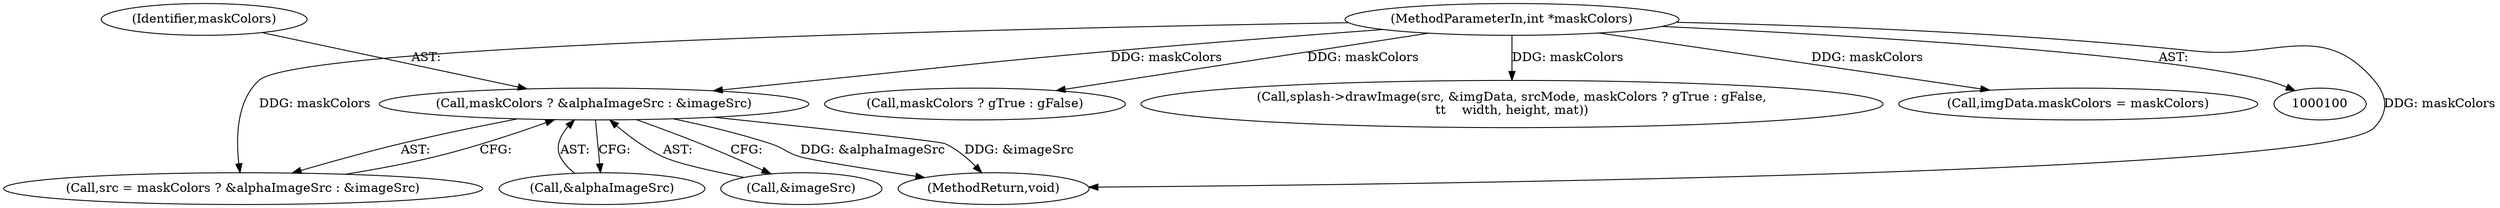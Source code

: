digraph "0_poppler_7b2d314a61fd0e12f47c62996cb49ec0d1ba747a_10@pointer" {
"1000528" [label="(Call,maskColors ? &alphaImageSrc : &imageSrc)"];
"1000107" [label="(MethodParameterIn,int *maskColors)"];
"1000107" [label="(MethodParameterIn,int *maskColors)"];
"1000529" [label="(Identifier,maskColors)"];
"1000569" [label="(MethodReturn,void)"];
"1000526" [label="(Call,src = maskColors ? &alphaImageSrc : &imageSrc)"];
"1000530" [label="(Call,&alphaImageSrc)"];
"1000539" [label="(Call,maskColors ? gTrue : gFalse)"];
"1000534" [label="(Call,splash->drawImage(src, &imgData, srcMode, maskColors ? gTrue : gFalse,\n\t\t    width, height, mat))"];
"1000532" [label="(Call,&imageSrc)"];
"1000528" [label="(Call,maskColors ? &alphaImageSrc : &imageSrc)"];
"1000188" [label="(Call,imgData.maskColors = maskColors)"];
"1000528" -> "1000526"  [label="AST: "];
"1000528" -> "1000530"  [label="CFG: "];
"1000528" -> "1000532"  [label="CFG: "];
"1000529" -> "1000528"  [label="AST: "];
"1000530" -> "1000528"  [label="AST: "];
"1000532" -> "1000528"  [label="AST: "];
"1000526" -> "1000528"  [label="CFG: "];
"1000528" -> "1000569"  [label="DDG: &alphaImageSrc"];
"1000528" -> "1000569"  [label="DDG: &imageSrc"];
"1000107" -> "1000528"  [label="DDG: maskColors"];
"1000107" -> "1000100"  [label="AST: "];
"1000107" -> "1000569"  [label="DDG: maskColors"];
"1000107" -> "1000188"  [label="DDG: maskColors"];
"1000107" -> "1000526"  [label="DDG: maskColors"];
"1000107" -> "1000534"  [label="DDG: maskColors"];
"1000107" -> "1000539"  [label="DDG: maskColors"];
}
